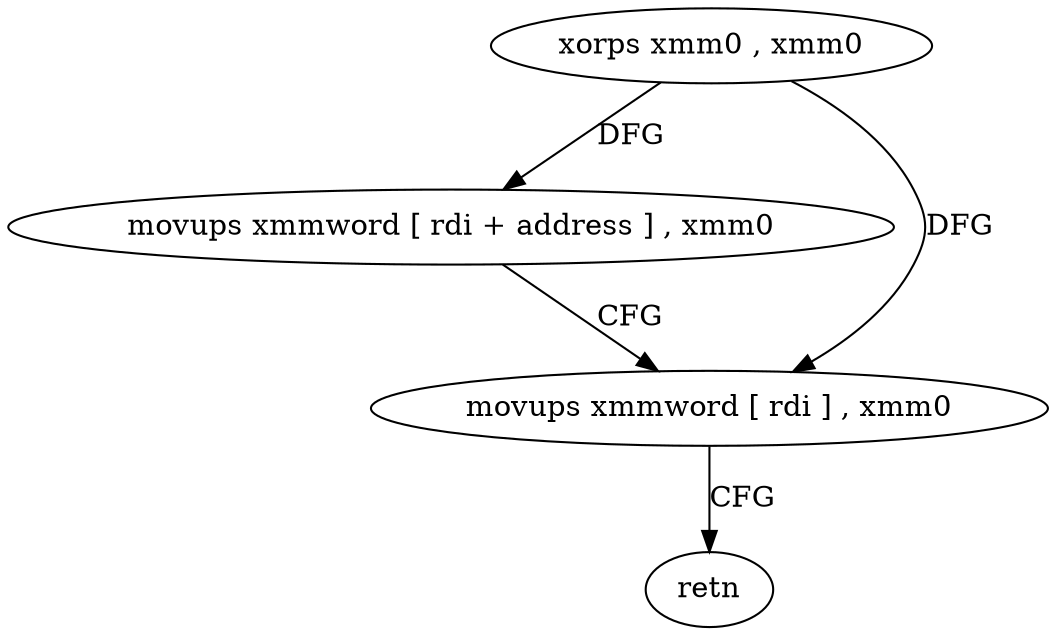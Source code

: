 digraph "func" {
"4259280" [label = "xorps xmm0 , xmm0" ]
"4259283" [label = "movups xmmword [ rdi + address ] , xmm0" ]
"4259287" [label = "movups xmmword [ rdi ] , xmm0" ]
"4259290" [label = "retn" ]
"4259280" -> "4259283" [ label = "DFG" ]
"4259280" -> "4259287" [ label = "DFG" ]
"4259283" -> "4259287" [ label = "CFG" ]
"4259287" -> "4259290" [ label = "CFG" ]
}
